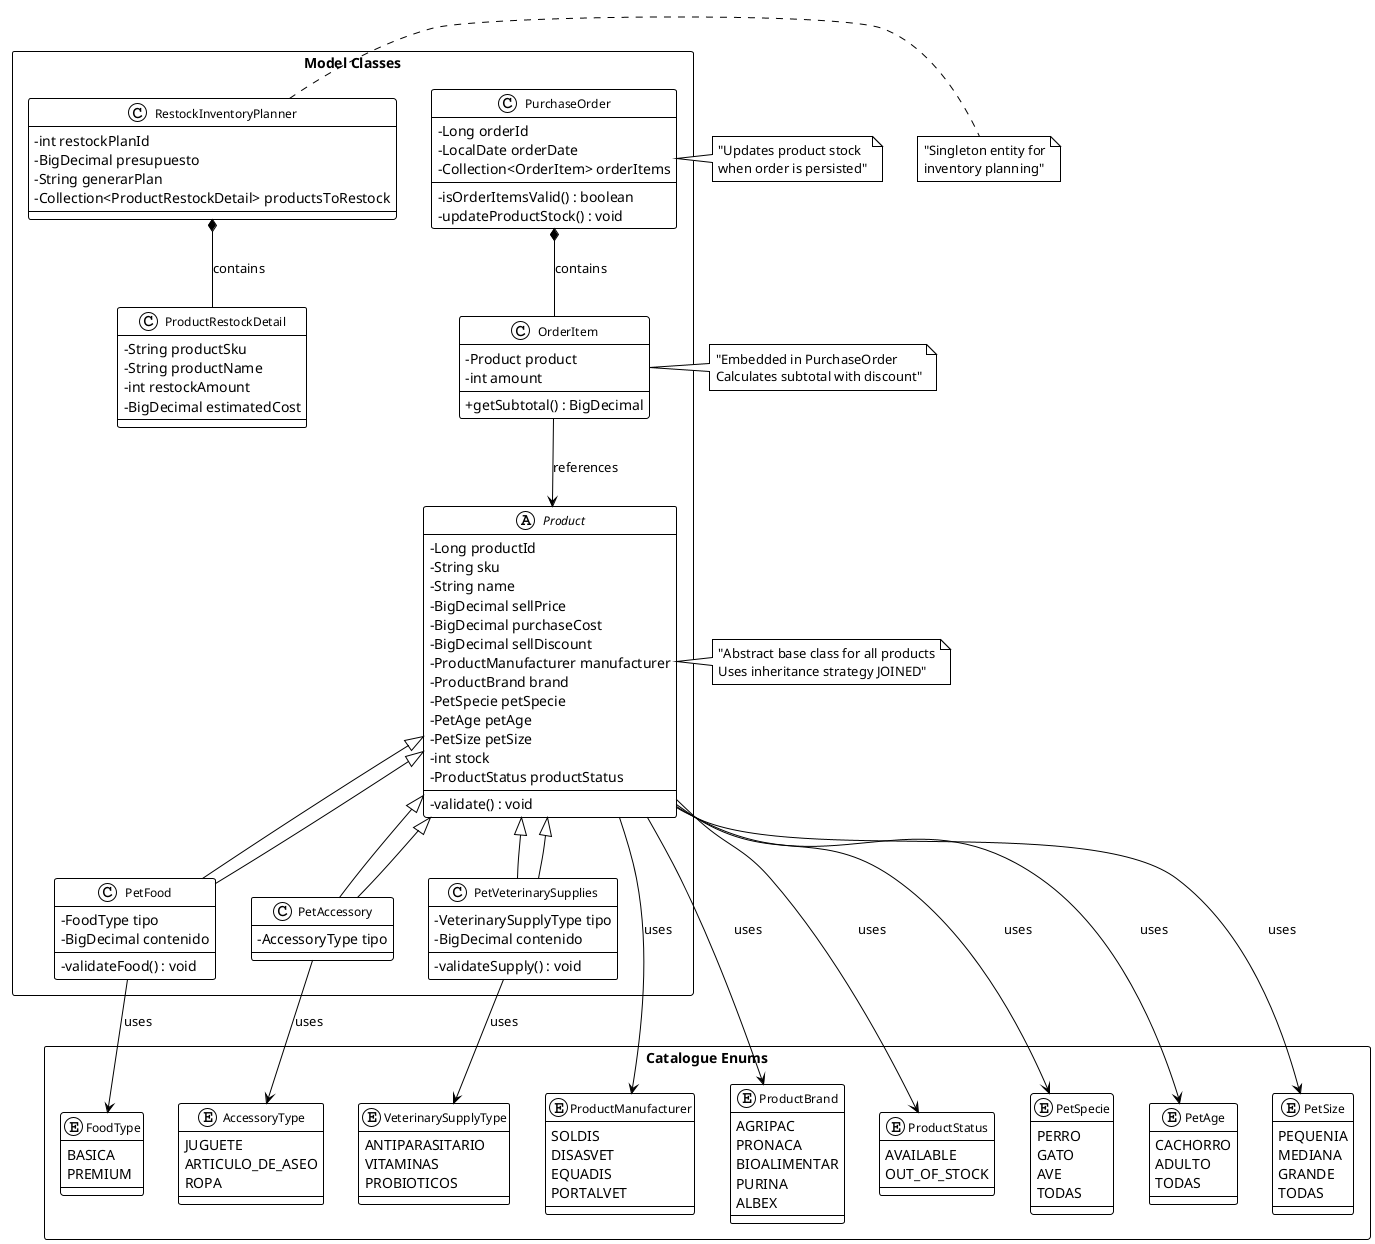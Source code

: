 @startuml Inventory Management System Class Diagram

!theme plain
skinparam backgroundColor white
skinparam classAttributeIconSize 0
skinparam classFontSize 12
skinparam packageStyle rectangle

package "Model Classes" {
    
    abstract class Product {
        - Long productId
        - String sku
        - String name
        - BigDecimal sellPrice
        - BigDecimal purchaseCost
        - BigDecimal sellDiscount
        - ProductManufacturer manufacturer
        - ProductBrand brand
        - PetSpecie petSpecie
        - PetAge petAge
        - PetSize petSize
        - int stock
        - ProductStatus productStatus
        --
        - validate() : void
    }
    
    class PetFood extends Product {
        - FoodType tipo
        - BigDecimal contenido
        --
        - validateFood() : void
    }
    
    class PetAccessory extends Product {
        - AccessoryType tipo
    }
    
    class PetVeterinarySupplies extends Product {
        - VeterinarySupplyType tipo
        - BigDecimal contenido
        --
        - validateSupply() : void
    }
    
    class PurchaseOrder {
        - Long orderId
        - LocalDate orderDate
        - Collection<OrderItem> orderItems
        --
        - isOrderItemsValid() : boolean
        - updateProductStock() : void
    }
    
    class OrderItem {
        - Product product
        - int amount
        --
        + getSubtotal() : BigDecimal
    }
    
    class RestockInventoryPlanner {
        - int restockPlanId
        - BigDecimal presupuesto
        - String generarPlan
        - Collection<ProductRestockDetail> productsToRestock
    }
    
    class ProductRestockDetail {
        - String productSku
        - String productName
        - int restockAmount
        - BigDecimal estimatedCost
    }
}

package "Catalogue Enums" {
    
    enum ProductManufacturer {
        SOLDIS
        DISASVET
        EQUADIS
        PORTALVET
    }
    
    enum ProductBrand {
        AGRIPAC
        PRONACA
        BIOALIMENTAR
        PURINA
        ALBEX
    }
    
    enum ProductStatus {
        AVAILABLE
        OUT_OF_STOCK
    }
    
    enum PetSpecie {
        PERRO
        GATO
        AVE
        TODAS
    }
    
    enum PetAge {
        CACHORRO
        ADULTO
        TODAS
    }
    
    enum PetSize {
        PEQUENIA
        MEDIANA
        GRANDE
        TODAS
    }
    
    enum FoodType {
        BASICA
        PREMIUM
    }
    
    enum AccessoryType {
        JUGUETE
        ARTICULO_DE_ASEO
        ROPA
    }
    
    enum VeterinarySupplyType {
        ANTIPARASITARIO
        VITAMINAS
        PROBIOTICOS
    }
}

' Inheritance relationships
Product <|-- PetFood
Product <|-- PetAccessory
Product <|-- PetVeterinarySupplies

' Composition relationships
PurchaseOrder *-- OrderItem : contains
RestockInventoryPlanner *-- ProductRestockDetail : contains

' Association relationships
OrderItem --> Product : references
Product --> ProductManufacturer : uses
Product --> ProductBrand : uses
Product --> PetSpecie : uses
Product --> PetAge : uses
Product --> PetSize : uses
Product --> ProductStatus : uses

' Specific enum relationships for subclasses
PetFood --> FoodType : uses
PetAccessory --> AccessoryType : uses
PetVeterinarySupplies --> VeterinarySupplyType : uses

' Notes for better understanding
note right of Product : "Abstract base class for all products\nUses inheritance strategy JOINED"
note right of PurchaseOrder : "Updates product stock\nwhen order is persisted"
note right of OrderItem : "Embedded in PurchaseOrder\nCalculates subtotal with discount"
note right of RestockInventoryPlanner : "Singleton entity for\ninventory planning"

@enduml
